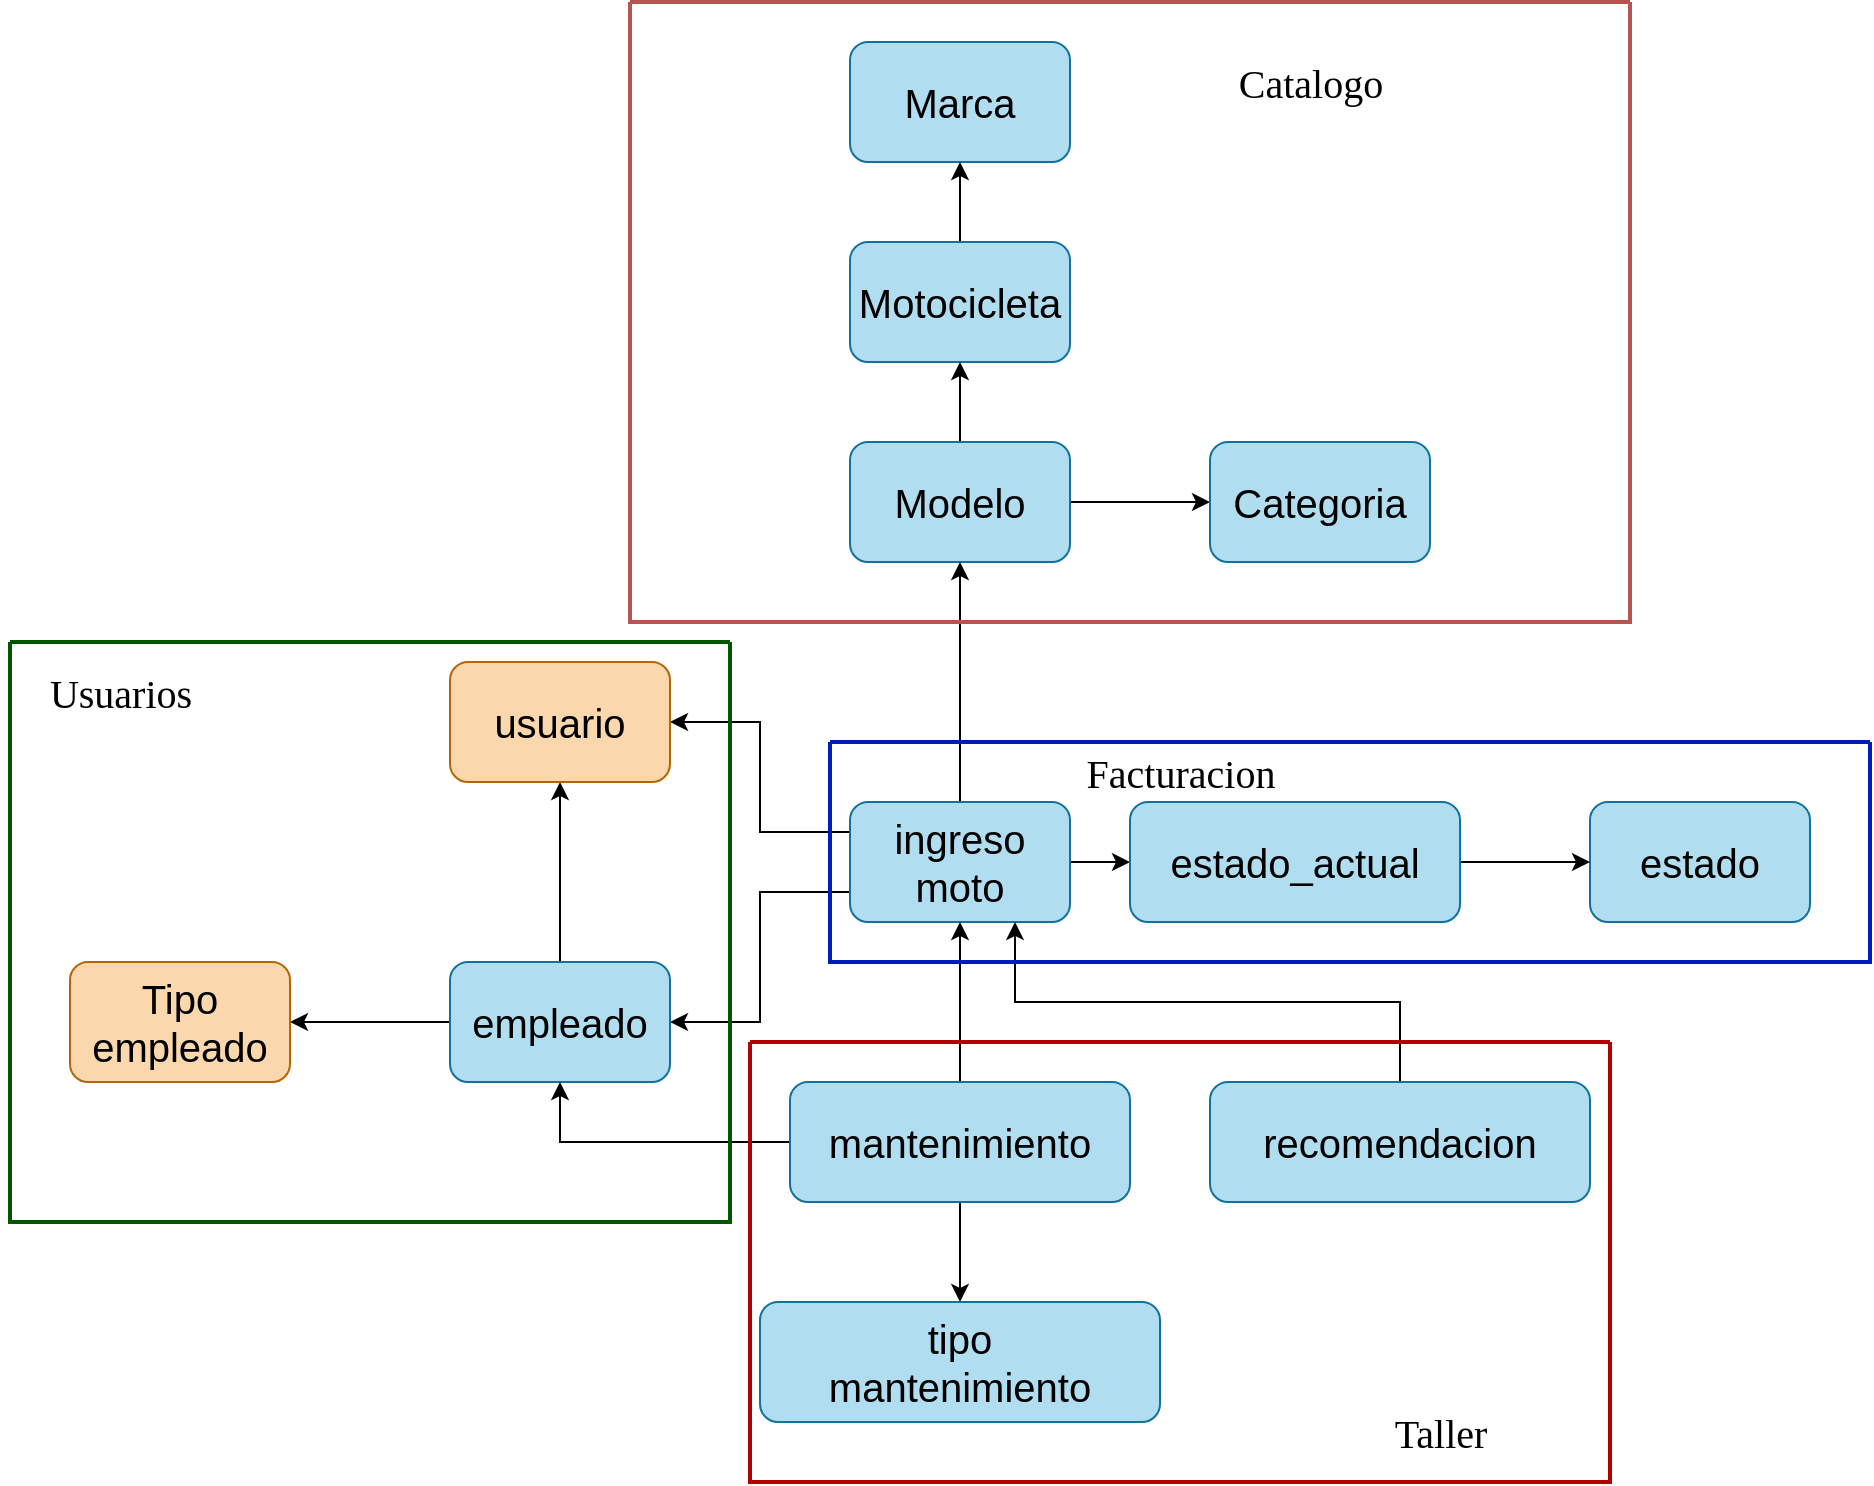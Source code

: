 <mxfile version="28.0.6">
  <diagram name="Página-1" id="QaTCgjqmbqcetk4PfT8o">
    <mxGraphModel dx="1303" dy="825" grid="1" gridSize="10" guides="1" tooltips="1" connect="1" arrows="1" fold="1" page="1" pageScale="1" pageWidth="1169" pageHeight="827" math="0" shadow="0">
      <root>
        <mxCell id="0" />
        <mxCell id="1" parent="0" />
        <mxCell id="zoQ13CSX0k85KT1x4rMr-1" value="Marca" style="rounded=1;whiteSpace=wrap;html=1;fontSize=20;fillColor=#b1ddf0;strokeColor=#10739e;" vertex="1" parent="1">
          <mxGeometry x="610" y="50" width="110" height="60" as="geometry" />
        </mxCell>
        <mxCell id="zoQ13CSX0k85KT1x4rMr-3" style="edgeStyle=orthogonalEdgeStyle;rounded=0;orthogonalLoop=1;jettySize=auto;html=1;exitX=0.5;exitY=0;exitDx=0;exitDy=0;" edge="1" parent="1" source="zoQ13CSX0k85KT1x4rMr-2" target="zoQ13CSX0k85KT1x4rMr-1">
          <mxGeometry relative="1" as="geometry" />
        </mxCell>
        <mxCell id="zoQ13CSX0k85KT1x4rMr-2" value="Motocicleta" style="rounded=1;whiteSpace=wrap;html=1;fontSize=20;fillColor=#b1ddf0;strokeColor=#10739e;" vertex="1" parent="1">
          <mxGeometry x="610" y="150" width="110" height="60" as="geometry" />
        </mxCell>
        <mxCell id="zoQ13CSX0k85KT1x4rMr-5" style="edgeStyle=orthogonalEdgeStyle;rounded=0;orthogonalLoop=1;jettySize=auto;html=1;exitX=0.5;exitY=0;exitDx=0;exitDy=0;entryX=0.5;entryY=1;entryDx=0;entryDy=0;" edge="1" parent="1" source="zoQ13CSX0k85KT1x4rMr-4" target="zoQ13CSX0k85KT1x4rMr-2">
          <mxGeometry relative="1" as="geometry" />
        </mxCell>
        <mxCell id="zoQ13CSX0k85KT1x4rMr-44" style="edgeStyle=orthogonalEdgeStyle;rounded=0;orthogonalLoop=1;jettySize=auto;html=1;exitX=1;exitY=0.5;exitDx=0;exitDy=0;entryX=0;entryY=0.5;entryDx=0;entryDy=0;" edge="1" parent="1" source="zoQ13CSX0k85KT1x4rMr-4" target="zoQ13CSX0k85KT1x4rMr-25">
          <mxGeometry relative="1" as="geometry" />
        </mxCell>
        <mxCell id="zoQ13CSX0k85KT1x4rMr-4" value="Modelo" style="rounded=1;whiteSpace=wrap;html=1;fontSize=20;fillColor=#b1ddf0;strokeColor=#10739e;" vertex="1" parent="1">
          <mxGeometry x="610" y="250" width="110" height="60" as="geometry" />
        </mxCell>
        <mxCell id="zoQ13CSX0k85KT1x4rMr-8" style="edgeStyle=orthogonalEdgeStyle;rounded=0;orthogonalLoop=1;jettySize=auto;html=1;exitX=0.5;exitY=0;exitDx=0;exitDy=0;entryX=0.5;entryY=1;entryDx=0;entryDy=0;" edge="1" parent="1" source="zoQ13CSX0k85KT1x4rMr-6" target="zoQ13CSX0k85KT1x4rMr-4">
          <mxGeometry relative="1" as="geometry" />
        </mxCell>
        <mxCell id="zoQ13CSX0k85KT1x4rMr-12" style="edgeStyle=orthogonalEdgeStyle;rounded=0;orthogonalLoop=1;jettySize=auto;html=1;exitX=0;exitY=0.25;exitDx=0;exitDy=0;entryX=1;entryY=0.5;entryDx=0;entryDy=0;" edge="1" parent="1" source="zoQ13CSX0k85KT1x4rMr-6" target="zoQ13CSX0k85KT1x4rMr-10">
          <mxGeometry relative="1" as="geometry" />
        </mxCell>
        <mxCell id="zoQ13CSX0k85KT1x4rMr-13" style="edgeStyle=orthogonalEdgeStyle;rounded=0;orthogonalLoop=1;jettySize=auto;html=1;exitX=0;exitY=0.75;exitDx=0;exitDy=0;entryX=1;entryY=0.5;entryDx=0;entryDy=0;" edge="1" parent="1" source="zoQ13CSX0k85KT1x4rMr-6" target="zoQ13CSX0k85KT1x4rMr-9">
          <mxGeometry relative="1" as="geometry" />
        </mxCell>
        <mxCell id="zoQ13CSX0k85KT1x4rMr-46" style="edgeStyle=orthogonalEdgeStyle;rounded=0;orthogonalLoop=1;jettySize=auto;html=1;exitX=1;exitY=0.5;exitDx=0;exitDy=0;entryX=0;entryY=0.5;entryDx=0;entryDy=0;" edge="1" parent="1" source="zoQ13CSX0k85KT1x4rMr-6" target="zoQ13CSX0k85KT1x4rMr-45">
          <mxGeometry relative="1" as="geometry" />
        </mxCell>
        <mxCell id="zoQ13CSX0k85KT1x4rMr-6" value="ingreso&lt;div&gt;moto&lt;/div&gt;" style="rounded=1;whiteSpace=wrap;html=1;fontSize=20;fillColor=#b1ddf0;strokeColor=#10739e;" vertex="1" parent="1">
          <mxGeometry x="610" y="430" width="110" height="60" as="geometry" />
        </mxCell>
        <mxCell id="zoQ13CSX0k85KT1x4rMr-15" style="edgeStyle=orthogonalEdgeStyle;rounded=0;orthogonalLoop=1;jettySize=auto;html=1;exitX=0;exitY=0.5;exitDx=0;exitDy=0;entryX=1;entryY=0.5;entryDx=0;entryDy=0;" edge="1" parent="1" source="zoQ13CSX0k85KT1x4rMr-9" target="zoQ13CSX0k85KT1x4rMr-14">
          <mxGeometry relative="1" as="geometry" />
        </mxCell>
        <mxCell id="zoQ13CSX0k85KT1x4rMr-48" style="edgeStyle=orthogonalEdgeStyle;rounded=0;orthogonalLoop=1;jettySize=auto;html=1;exitX=0.5;exitY=0;exitDx=0;exitDy=0;entryX=0.5;entryY=1;entryDx=0;entryDy=0;" edge="1" parent="1" source="zoQ13CSX0k85KT1x4rMr-9" target="zoQ13CSX0k85KT1x4rMr-10">
          <mxGeometry relative="1" as="geometry" />
        </mxCell>
        <mxCell id="zoQ13CSX0k85KT1x4rMr-9" value="empleado" style="rounded=1;whiteSpace=wrap;html=1;fontSize=20;fillColor=#b1ddf0;strokeColor=#10739e;" vertex="1" parent="1">
          <mxGeometry x="410" y="510" width="110" height="60" as="geometry" />
        </mxCell>
        <mxCell id="zoQ13CSX0k85KT1x4rMr-10" value="usuario" style="rounded=1;whiteSpace=wrap;html=1;fontSize=20;fillColor=#fad7ac;strokeColor=#b46504;" vertex="1" parent="1">
          <mxGeometry x="410" y="360" width="110" height="60" as="geometry" />
        </mxCell>
        <mxCell id="zoQ13CSX0k85KT1x4rMr-14" value="Tipo&lt;div&gt;empleado&lt;/div&gt;" style="rounded=1;whiteSpace=wrap;html=1;fontSize=20;fillColor=#fad7ac;strokeColor=#b46504;" vertex="1" parent="1">
          <mxGeometry x="220" y="510" width="110" height="60" as="geometry" />
        </mxCell>
        <mxCell id="zoQ13CSX0k85KT1x4rMr-17" style="edgeStyle=orthogonalEdgeStyle;rounded=0;orthogonalLoop=1;jettySize=auto;html=1;entryX=0.5;entryY=1;entryDx=0;entryDy=0;" edge="1" parent="1" source="zoQ13CSX0k85KT1x4rMr-16" target="zoQ13CSX0k85KT1x4rMr-6">
          <mxGeometry relative="1" as="geometry" />
        </mxCell>
        <mxCell id="zoQ13CSX0k85KT1x4rMr-20" style="edgeStyle=orthogonalEdgeStyle;rounded=0;orthogonalLoop=1;jettySize=auto;html=1;exitX=0;exitY=0.5;exitDx=0;exitDy=0;entryX=0.5;entryY=1;entryDx=0;entryDy=0;" edge="1" parent="1" source="zoQ13CSX0k85KT1x4rMr-16" target="zoQ13CSX0k85KT1x4rMr-9">
          <mxGeometry relative="1" as="geometry" />
        </mxCell>
        <mxCell id="zoQ13CSX0k85KT1x4rMr-43" style="edgeStyle=orthogonalEdgeStyle;rounded=0;orthogonalLoop=1;jettySize=auto;html=1;exitX=0.5;exitY=1;exitDx=0;exitDy=0;entryX=0.5;entryY=0;entryDx=0;entryDy=0;" edge="1" parent="1" source="zoQ13CSX0k85KT1x4rMr-16" target="zoQ13CSX0k85KT1x4rMr-18">
          <mxGeometry relative="1" as="geometry" />
        </mxCell>
        <mxCell id="zoQ13CSX0k85KT1x4rMr-16" value="mantenimiento" style="rounded=1;whiteSpace=wrap;html=1;fontSize=20;fillColor=#b1ddf0;strokeColor=#10739e;" vertex="1" parent="1">
          <mxGeometry x="580" y="570" width="170" height="60" as="geometry" />
        </mxCell>
        <mxCell id="zoQ13CSX0k85KT1x4rMr-18" value="tipo&lt;div&gt;mantenimiento&lt;/div&gt;" style="rounded=1;whiteSpace=wrap;html=1;fontSize=20;fillColor=#b1ddf0;strokeColor=#10739e;" vertex="1" parent="1">
          <mxGeometry x="565" y="680" width="200" height="60" as="geometry" />
        </mxCell>
        <mxCell id="zoQ13CSX0k85KT1x4rMr-24" style="edgeStyle=orthogonalEdgeStyle;rounded=0;orthogonalLoop=1;jettySize=auto;html=1;entryX=0.75;entryY=1;entryDx=0;entryDy=0;" edge="1" parent="1" source="zoQ13CSX0k85KT1x4rMr-23" target="zoQ13CSX0k85KT1x4rMr-6">
          <mxGeometry relative="1" as="geometry">
            <Array as="points">
              <mxPoint x="885" y="530" />
              <mxPoint x="693" y="530" />
            </Array>
          </mxGeometry>
        </mxCell>
        <mxCell id="zoQ13CSX0k85KT1x4rMr-23" value="recomendacion" style="rounded=1;whiteSpace=wrap;html=1;fontSize=20;fillColor=#b1ddf0;strokeColor=#10739e;" vertex="1" parent="1">
          <mxGeometry x="790" y="570" width="190" height="60" as="geometry" />
        </mxCell>
        <mxCell id="zoQ13CSX0k85KT1x4rMr-25" value="Categoria" style="rounded=1;whiteSpace=wrap;html=1;fontSize=20;fillColor=#b1ddf0;strokeColor=#10739e;" vertex="1" parent="1">
          <mxGeometry x="790" y="250" width="110" height="60" as="geometry" />
        </mxCell>
        <mxCell id="zoQ13CSX0k85KT1x4rMr-27" value="" style="swimlane;startSize=0;fillColor=#f8cecc;strokeColor=#b85450;strokeWidth=2;gradientColor=#ea6b66;" vertex="1" parent="1">
          <mxGeometry x="500" y="30" width="500" height="310" as="geometry" />
        </mxCell>
        <mxCell id="zoQ13CSX0k85KT1x4rMr-29" value="Catalogo" style="text;html=1;align=center;verticalAlign=middle;resizable=0;points=[];autosize=1;strokeColor=none;fillColor=none;fontSize=20;fontColor=light-dark(default, #27361b);fontFamily=Lucida Console;" vertex="1" parent="zoQ13CSX0k85KT1x4rMr-27">
          <mxGeometry x="280" y="20" width="120" height="40" as="geometry" />
        </mxCell>
        <mxCell id="zoQ13CSX0k85KT1x4rMr-34" value="" style="swimlane;startSize=0;fillColor=#008a00;fontColor=#ffffff;strokeColor=#005700;strokeWidth=2;" vertex="1" parent="1">
          <mxGeometry x="190" y="350" width="360" height="290" as="geometry" />
        </mxCell>
        <mxCell id="zoQ13CSX0k85KT1x4rMr-35" value="Usuarios" style="text;html=1;align=center;verticalAlign=middle;resizable=0;points=[];autosize=1;strokeColor=none;fillColor=none;fontSize=20;fontFamily=Lucida Console;" vertex="1" parent="zoQ13CSX0k85KT1x4rMr-34">
          <mxGeometry x="-5" y="5" width="120" height="40" as="geometry" />
        </mxCell>
        <mxCell id="zoQ13CSX0k85KT1x4rMr-36" value="" style="swimlane;startSize=0;fillColor=#e51400;fontColor=#ffffff;strokeColor=#B20000;strokeWidth=2;" vertex="1" parent="1">
          <mxGeometry x="560" y="550" width="430" height="220" as="geometry" />
        </mxCell>
        <mxCell id="zoQ13CSX0k85KT1x4rMr-38" value="Taller" style="text;html=1;align=center;verticalAlign=middle;resizable=0;points=[];autosize=1;strokeColor=none;fillColor=none;fontSize=20;fontFamily=Lucida Console;" vertex="1" parent="zoQ13CSX0k85KT1x4rMr-36">
          <mxGeometry x="295" y="175" width="100" height="40" as="geometry" />
        </mxCell>
        <mxCell id="zoQ13CSX0k85KT1x4rMr-39" value="" style="swimlane;startSize=0;fillColor=#0050ef;fontColor=#ffffff;strokeColor=#001DBC;strokeWidth=2;" vertex="1" parent="1">
          <mxGeometry x="600" y="400" width="520" height="110" as="geometry" />
        </mxCell>
        <mxCell id="zoQ13CSX0k85KT1x4rMr-40" value="Facturacion" style="text;html=1;align=center;verticalAlign=middle;resizable=0;points=[];autosize=1;strokeColor=none;fillColor=none;fontSize=20;fontColor=light-dark(default, #1c4f35);fontFamily=Lucida Console;" vertex="1" parent="zoQ13CSX0k85KT1x4rMr-39">
          <mxGeometry x="95" y="-5" width="160" height="40" as="geometry" />
        </mxCell>
        <mxCell id="zoQ13CSX0k85KT1x4rMr-21" value="estado" style="rounded=1;whiteSpace=wrap;html=1;fontSize=20;fillColor=#b1ddf0;strokeColor=#10739e;" vertex="1" parent="zoQ13CSX0k85KT1x4rMr-39">
          <mxGeometry x="380" y="30" width="110" height="60" as="geometry" />
        </mxCell>
        <mxCell id="zoQ13CSX0k85KT1x4rMr-47" style="edgeStyle=orthogonalEdgeStyle;rounded=0;orthogonalLoop=1;jettySize=auto;html=1;exitX=1;exitY=0.5;exitDx=0;exitDy=0;entryX=0;entryY=0.5;entryDx=0;entryDy=0;" edge="1" parent="zoQ13CSX0k85KT1x4rMr-39" source="zoQ13CSX0k85KT1x4rMr-45" target="zoQ13CSX0k85KT1x4rMr-21">
          <mxGeometry relative="1" as="geometry" />
        </mxCell>
        <mxCell id="zoQ13CSX0k85KT1x4rMr-45" value="estado_actual" style="rounded=1;whiteSpace=wrap;html=1;fontSize=20;fillColor=#b1ddf0;strokeColor=#10739e;" vertex="1" parent="zoQ13CSX0k85KT1x4rMr-39">
          <mxGeometry x="150" y="30" width="165" height="60" as="geometry" />
        </mxCell>
      </root>
    </mxGraphModel>
  </diagram>
</mxfile>

